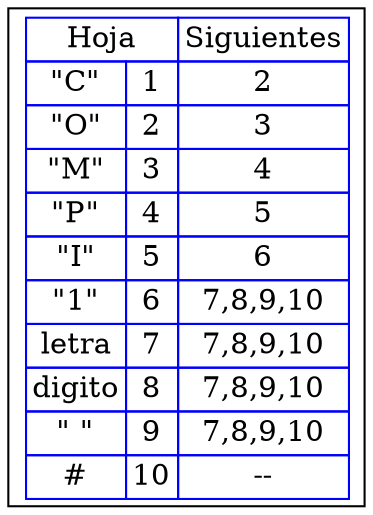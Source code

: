 digraph G{
rankdir=UD
node[shape=box]
concentrate=true
nodo0 [ label =<<table border='0' cellborder='1' color='blue' cellspacing='0'>
<tr><td colspan="2">Hoja</td><td>Siguientes</td></tr>

<tr><td>"C"</td><td>1</td><td>2</td></tr>

<tr><td>"O"</td><td>2</td><td>3</td></tr>

<tr><td>"M"</td><td>3</td><td>4</td></tr>

<tr><td>"P"</td><td>4</td><td>5</td></tr>

<tr><td>"I"</td><td>5</td><td>6</td></tr>

<tr><td>"1"</td><td>6</td><td>7,8,9,10</td></tr>

<tr><td>letra</td><td>7</td><td>7,8,9,10</td></tr>

<tr><td>digito</td><td>8</td><td>7,8,9,10</td></tr>

<tr><td>" "</td><td>9</td><td>7,8,9,10</td></tr>

<tr><td>#</td><td>10</td><td>--</td></tr>

</table>
>];

}
